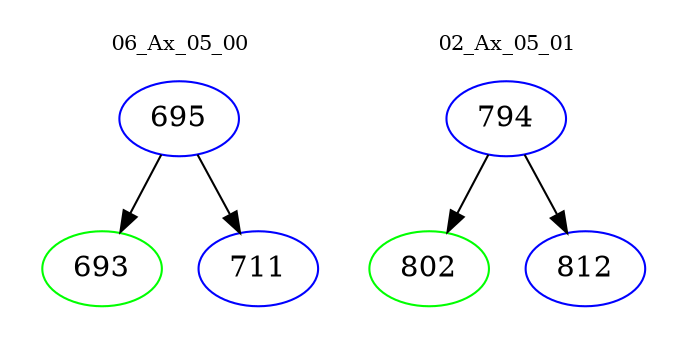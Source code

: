 digraph{
subgraph cluster_0 {
color = white
label = "06_Ax_05_00";
fontsize=10;
T0_695 [label="695", color="blue"]
T0_695 -> T0_693 [color="black"]
T0_693 [label="693", color="green"]
T0_695 -> T0_711 [color="black"]
T0_711 [label="711", color="blue"]
}
subgraph cluster_1 {
color = white
label = "02_Ax_05_01";
fontsize=10;
T1_794 [label="794", color="blue"]
T1_794 -> T1_802 [color="black"]
T1_802 [label="802", color="green"]
T1_794 -> T1_812 [color="black"]
T1_812 [label="812", color="blue"]
}
}
